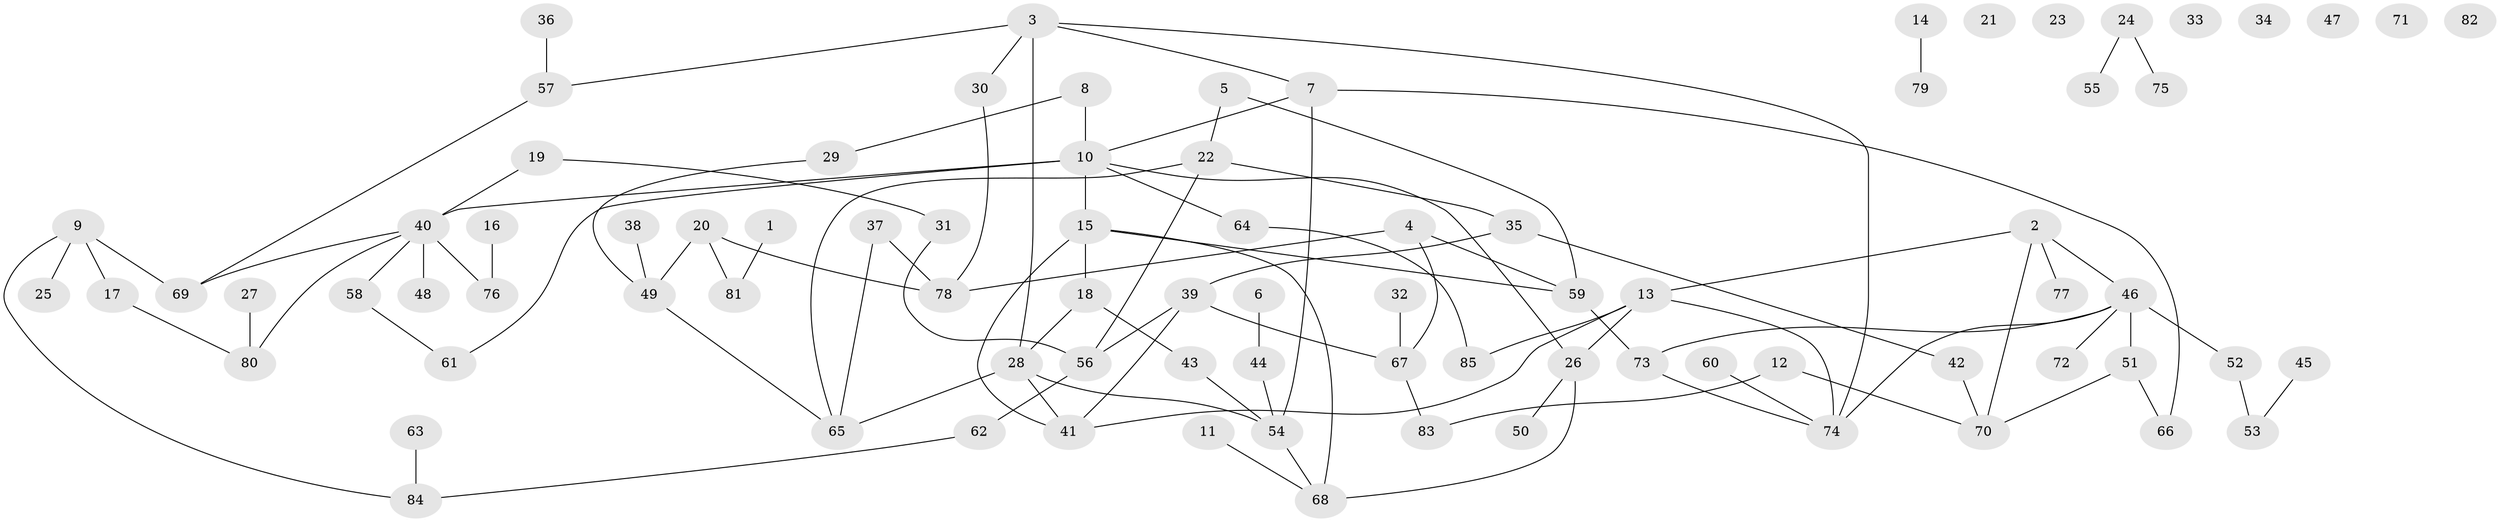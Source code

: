 // coarse degree distribution, {1: 0.23529411764705882, 9: 0.058823529411764705, 8: 0.058823529411764705, 3: 0.23529411764705882, 2: 0.23529411764705882, 6: 0.058823529411764705, 4: 0.058823529411764705, 7: 0.058823529411764705}
// Generated by graph-tools (version 1.1) at 2025/48/03/04/25 22:48:12]
// undirected, 85 vertices, 104 edges
graph export_dot {
  node [color=gray90,style=filled];
  1;
  2;
  3;
  4;
  5;
  6;
  7;
  8;
  9;
  10;
  11;
  12;
  13;
  14;
  15;
  16;
  17;
  18;
  19;
  20;
  21;
  22;
  23;
  24;
  25;
  26;
  27;
  28;
  29;
  30;
  31;
  32;
  33;
  34;
  35;
  36;
  37;
  38;
  39;
  40;
  41;
  42;
  43;
  44;
  45;
  46;
  47;
  48;
  49;
  50;
  51;
  52;
  53;
  54;
  55;
  56;
  57;
  58;
  59;
  60;
  61;
  62;
  63;
  64;
  65;
  66;
  67;
  68;
  69;
  70;
  71;
  72;
  73;
  74;
  75;
  76;
  77;
  78;
  79;
  80;
  81;
  82;
  83;
  84;
  85;
  1 -- 81;
  2 -- 13;
  2 -- 46;
  2 -- 70;
  2 -- 77;
  3 -- 7;
  3 -- 28;
  3 -- 30;
  3 -- 57;
  3 -- 74;
  4 -- 59;
  4 -- 67;
  4 -- 78;
  5 -- 22;
  5 -- 59;
  6 -- 44;
  7 -- 10;
  7 -- 54;
  7 -- 66;
  8 -- 10;
  8 -- 29;
  9 -- 17;
  9 -- 25;
  9 -- 69;
  9 -- 84;
  10 -- 15;
  10 -- 26;
  10 -- 40;
  10 -- 61;
  10 -- 64;
  11 -- 68;
  12 -- 70;
  12 -- 83;
  13 -- 26;
  13 -- 41;
  13 -- 74;
  13 -- 85;
  14 -- 79;
  15 -- 18;
  15 -- 41;
  15 -- 59;
  15 -- 68;
  16 -- 76;
  17 -- 80;
  18 -- 28;
  18 -- 43;
  19 -- 31;
  19 -- 40;
  20 -- 49;
  20 -- 78;
  20 -- 81;
  22 -- 35;
  22 -- 56;
  22 -- 65;
  24 -- 55;
  24 -- 75;
  26 -- 50;
  26 -- 68;
  27 -- 80;
  28 -- 41;
  28 -- 54;
  28 -- 65;
  29 -- 49;
  30 -- 78;
  31 -- 56;
  32 -- 67;
  35 -- 39;
  35 -- 42;
  36 -- 57;
  37 -- 65;
  37 -- 78;
  38 -- 49;
  39 -- 41;
  39 -- 56;
  39 -- 67;
  40 -- 48;
  40 -- 58;
  40 -- 69;
  40 -- 76;
  40 -- 80;
  42 -- 70;
  43 -- 54;
  44 -- 54;
  45 -- 53;
  46 -- 51;
  46 -- 52;
  46 -- 72;
  46 -- 73;
  46 -- 74;
  49 -- 65;
  51 -- 66;
  51 -- 70;
  52 -- 53;
  54 -- 68;
  56 -- 62;
  57 -- 69;
  58 -- 61;
  59 -- 73;
  60 -- 74;
  62 -- 84;
  63 -- 84;
  64 -- 85;
  67 -- 83;
  73 -- 74;
}
